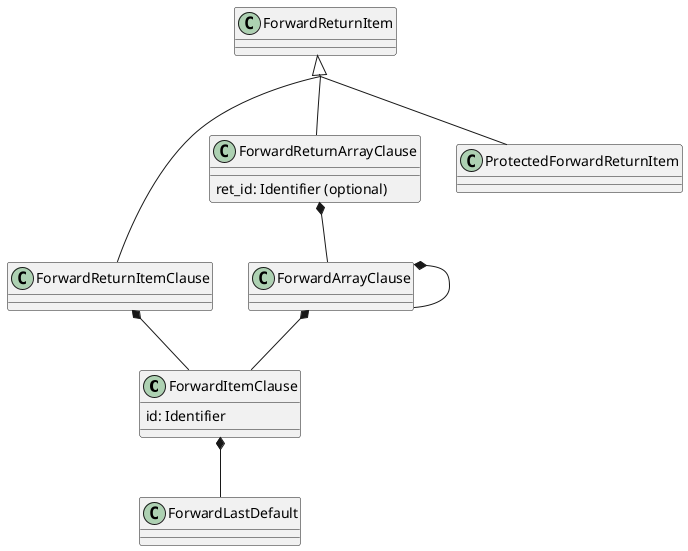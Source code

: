 @startuml Forward
skinparam groupInheritance 2


class ForwardItemClause {
    id: Identifier
}
ForwardItemClause *-- ForwardLastDefault

ForwardArrayClause *-- ForwardItemClause 
ForwardArrayClause *-- ForwardArrayClause

ForwardReturnItem <|-- ForwardReturnItemClause
ForwardReturnItemClause *-- ForwardItemClause

ForwardReturnItem <|-- ForwardReturnArrayClause
ForwardReturnArrayClause *-- ForwardArrayClause
class ForwardReturnArrayClause {
    ret_id: Identifier (optional)
}

ForwardReturnItem <|-- ProtectedForwardReturnItem

@enduml


